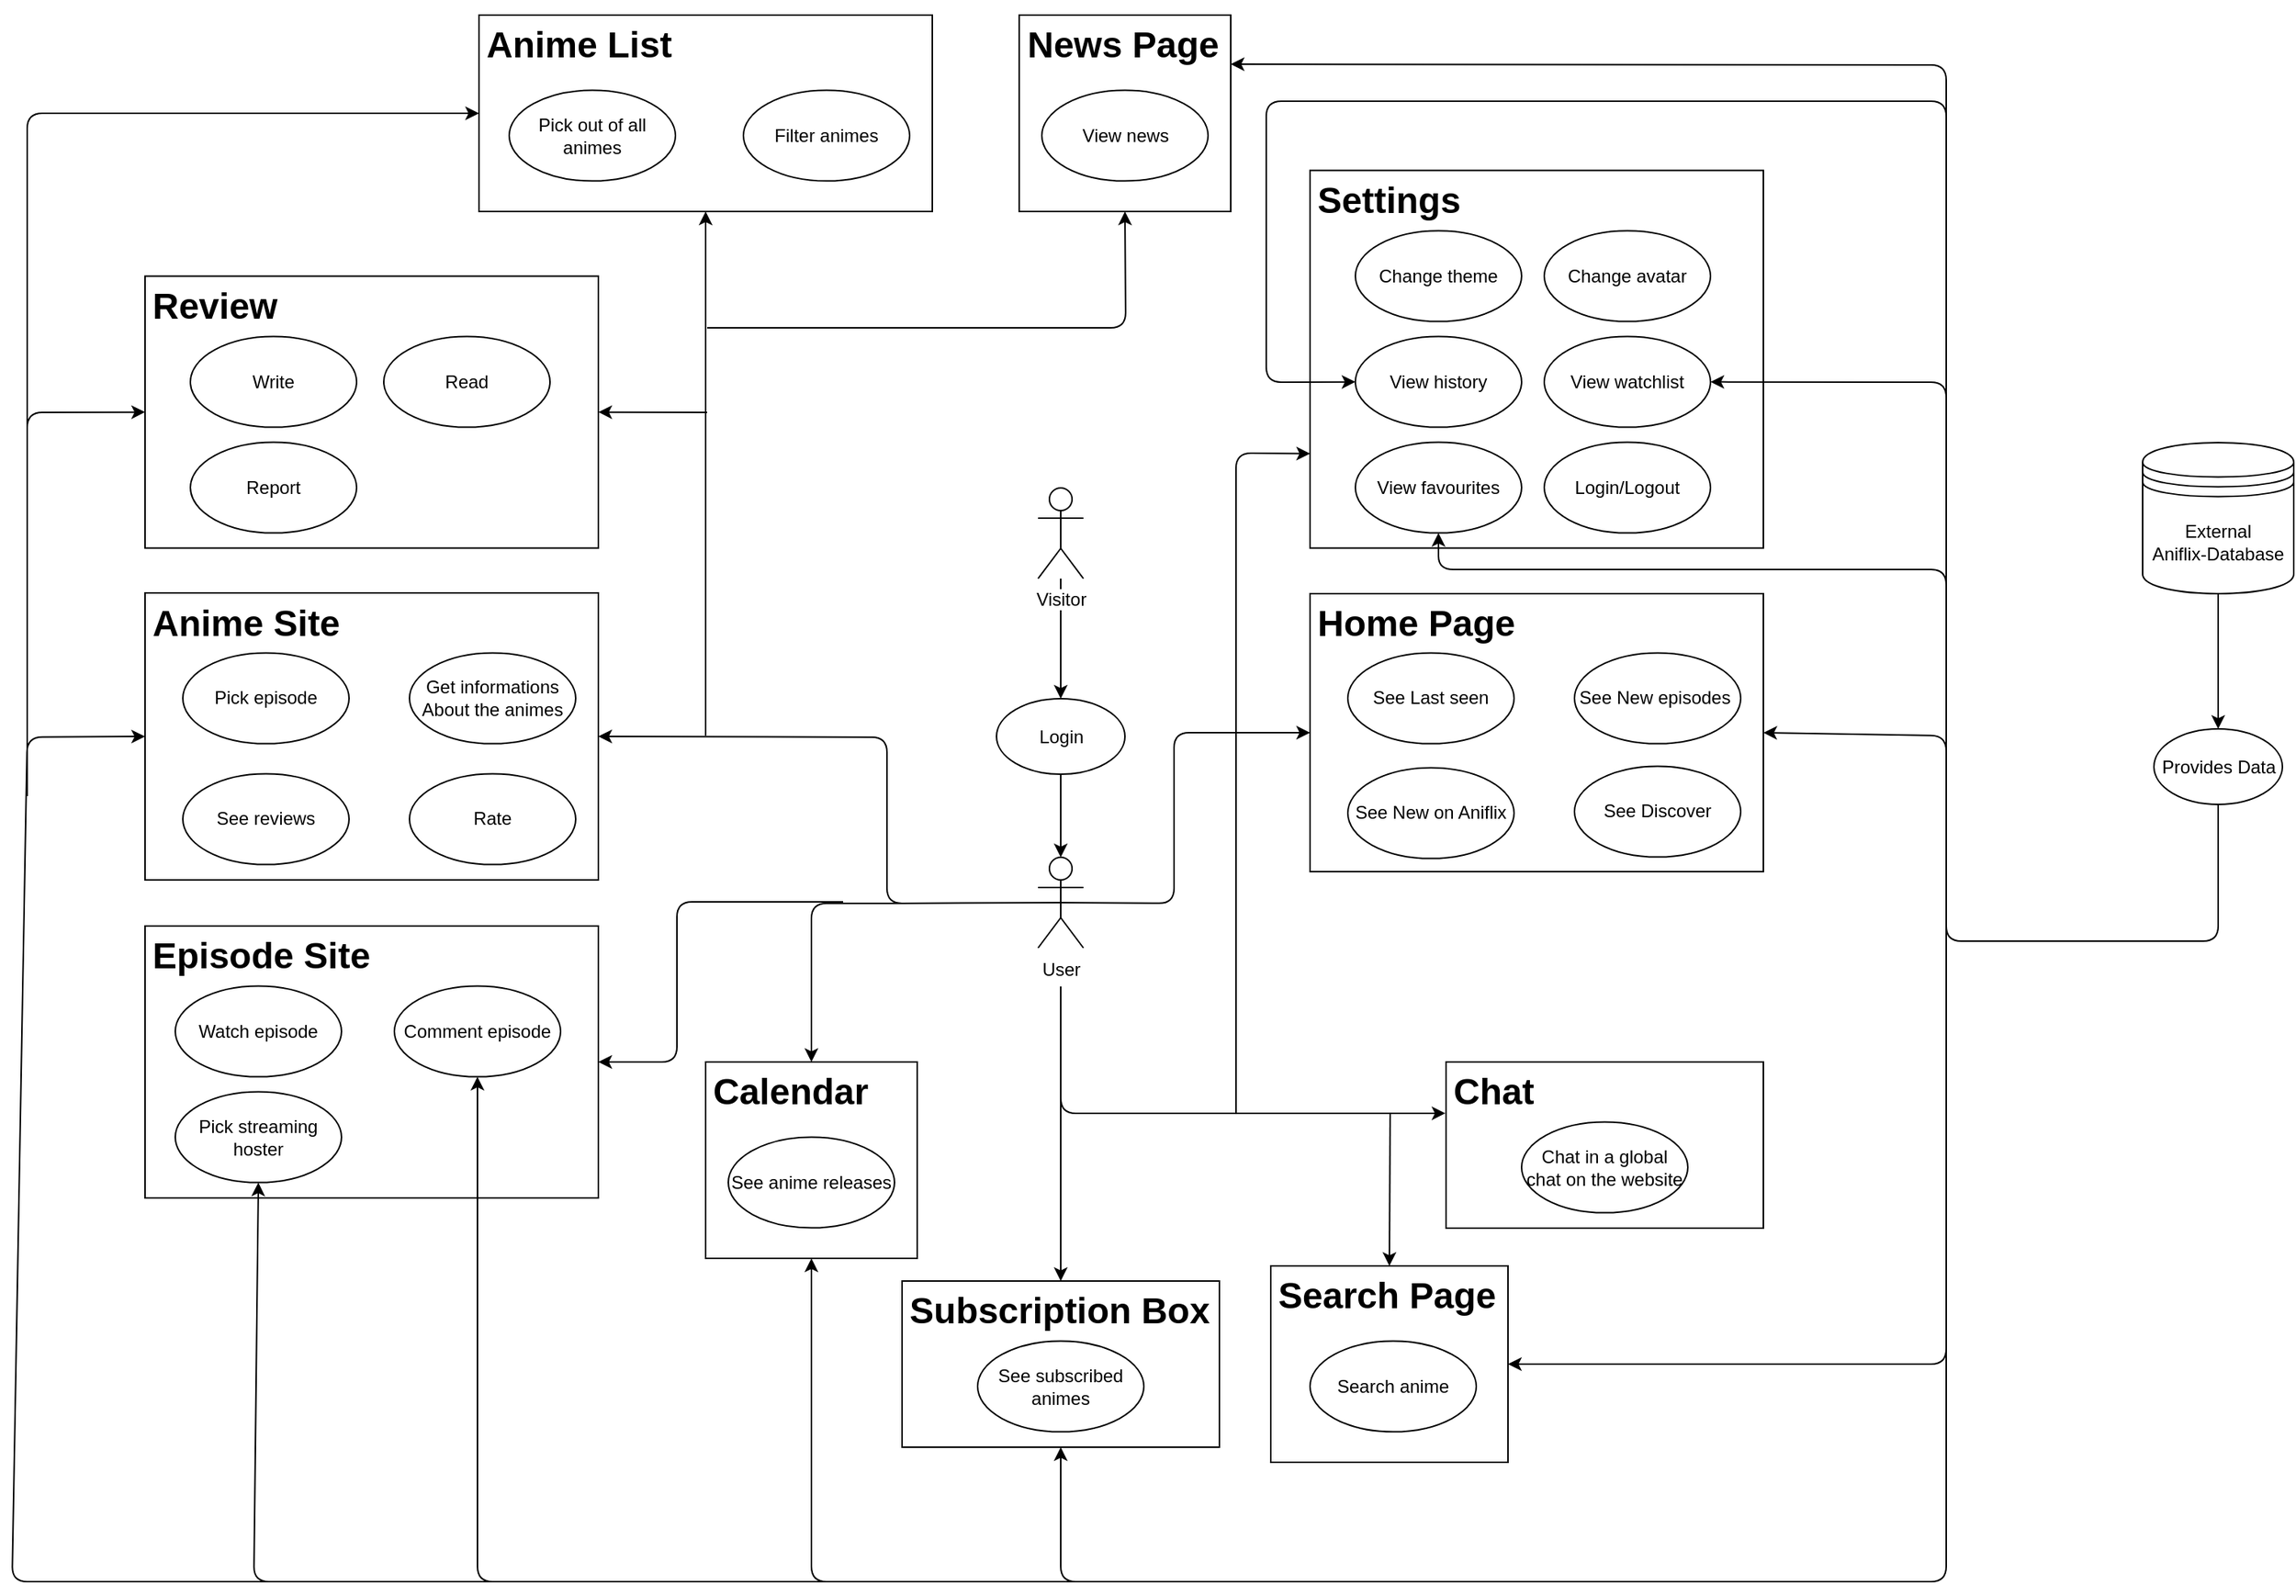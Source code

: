 <mxfile version="12.3.8" type="device" pages="1"><diagram id="pt7fApHACGY3ze_WT9kW" name="Page-1"><mxGraphModel dx="2962" dy="1170" grid="1" gridSize="10" guides="1" tooltips="1" connect="1" arrows="1" fold="1" page="1" pageScale="1" pageWidth="827" pageHeight="1169" math="0" shadow="0"><root><mxCell id="0"/><mxCell id="1" parent="0"/><mxCell id="t0nJgLdUshQN2bUztaGZ-39" value="" style="edgeStyle=orthogonalEdgeStyle;rounded=0;orthogonalLoop=1;jettySize=auto;html=1;" parent="1" source="ZIoJNH3yKpQpnbWs7EYB-1" target="ZIoJNH3yKpQpnbWs7EYB-12" edge="1"><mxGeometry relative="1" as="geometry"/></mxCell><mxCell id="ZIoJNH3yKpQpnbWs7EYB-1" value="Visitor" style="shape=umlActor;verticalLabelPosition=bottom;labelBackgroundColor=#ffffff;verticalAlign=top;html=1;outlineConnect=0;" parent="1" vertex="1"><mxGeometry x="259" y="346" width="30" height="60" as="geometry"/></mxCell><mxCell id="ZIoJNH3yKpQpnbWs7EYB-2" value="User" style="shape=umlActor;verticalLabelPosition=bottom;labelBackgroundColor=#ffffff;verticalAlign=top;html=1;outlineConnect=0;" parent="1" vertex="1"><mxGeometry x="259" y="590.5" width="30" height="60" as="geometry"/></mxCell><mxCell id="ZIoJNH3yKpQpnbWs7EYB-14" style="edgeStyle=orthogonalEdgeStyle;rounded=0;orthogonalLoop=1;jettySize=auto;html=1;exitX=0.5;exitY=1;exitDx=0;exitDy=0;entryX=0.5;entryY=0;entryDx=0;entryDy=0;entryPerimeter=0;" parent="1" source="ZIoJNH3yKpQpnbWs7EYB-12" target="ZIoJNH3yKpQpnbWs7EYB-2" edge="1"><mxGeometry relative="1" as="geometry"/></mxCell><mxCell id="ZIoJNH3yKpQpnbWs7EYB-12" value="Login" style="ellipse;whiteSpace=wrap;html=1;" parent="1" vertex="1"><mxGeometry x="231.5" y="485.5" width="85" height="50" as="geometry"/></mxCell><mxCell id="ZIoJNH3yKpQpnbWs7EYB-25" value="&lt;h1&gt;Settings&lt;/h1&gt;" style="text;html=1;strokeColor=#000000;fillColor=none;spacing=5;spacingTop=-20;whiteSpace=wrap;overflow=hidden;rounded=0;" parent="1" vertex="1"><mxGeometry x="439" y="135.8" width="300" height="250" as="geometry"/></mxCell><mxCell id="ZIoJNH3yKpQpnbWs7EYB-27" value="Change theme" style="ellipse;whiteSpace=wrap;html=1;strokeColor=#000000;" parent="1" vertex="1"><mxGeometry x="469" y="175.8" width="110" height="60" as="geometry"/></mxCell><mxCell id="ZIoJNH3yKpQpnbWs7EYB-28" value="Change avatar" style="ellipse;whiteSpace=wrap;html=1;" parent="1" vertex="1"><mxGeometry x="594" y="175.8" width="110" height="60" as="geometry"/></mxCell><mxCell id="ZIoJNH3yKpQpnbWs7EYB-30" value="View history" style="ellipse;whiteSpace=wrap;html=1;" parent="1" vertex="1"><mxGeometry x="469" y="245.8" width="110" height="60" as="geometry"/></mxCell><mxCell id="ZIoJNH3yKpQpnbWs7EYB-31" value="View watchlist&lt;span style=&quot;font-family: &amp;#34;helvetica&amp;#34; , &amp;#34;arial&amp;#34; , sans-serif ; font-size: 0px ; white-space: nowrap&quot;&gt;%3CmxGraphModel%3E%3Croot%3E%3CmxCell%20id%3D%220%22%2F%3E%3CmxCell%20id%3D%221%22%20parent%3D%220%22%2F%3E%3CmxCell%20id%3D%222%22%20value%3D%22%22%20style%3D%22ellipse%3BwhiteSpace%3Dwrap%3Bhtml%3D1%3B%22%20vertex%3D%221%22%20parent%3D%221%22%3E%3CmxGeometry%20x%3D%22260%22%20y%3D%22190%22%20width%3D%22110%22%20height%3D%2260%22%20as%3D%22geometry%22%2F%3E%3C%2FmxCell%3E%3C%2Froot%3E%3C%2FmxGraphModel%3E&lt;/span&gt;" style="ellipse;whiteSpace=wrap;html=1;" parent="1" vertex="1"><mxGeometry x="594" y="245.8" width="110" height="60" as="geometry"/></mxCell><mxCell id="ZIoJNH3yKpQpnbWs7EYB-32" value="View favourites" style="ellipse;whiteSpace=wrap;html=1;" parent="1" vertex="1"><mxGeometry x="469" y="315.8" width="110" height="60" as="geometry"/></mxCell><mxCell id="ZIoJNH3yKpQpnbWs7EYB-33" value="Login/Logout" style="ellipse;whiteSpace=wrap;html=1;" parent="1" vertex="1"><mxGeometry x="594" y="315.8" width="110" height="60" as="geometry"/></mxCell><mxCell id="t0nJgLdUshQN2bUztaGZ-1" value="&lt;h1&gt;Home Page&lt;/h1&gt;" style="text;html=1;strokeColor=#000000;fillColor=none;spacing=5;spacingTop=-20;whiteSpace=wrap;overflow=hidden;rounded=0;" parent="1" vertex="1"><mxGeometry x="439" y="416" width="300" height="184" as="geometry"/></mxCell><mxCell id="t0nJgLdUshQN2bUztaGZ-2" value="See New episodes&amp;nbsp;" style="ellipse;whiteSpace=wrap;html=1;strokeColor=#000000;" parent="1" vertex="1"><mxGeometry x="614" y="455.3" width="110" height="60" as="geometry"/></mxCell><mxCell id="t0nJgLdUshQN2bUztaGZ-3" value="See Last seen" style="ellipse;whiteSpace=wrap;html=1;strokeColor=#000000;" parent="1" vertex="1"><mxGeometry x="464" y="455.3" width="110" height="60" as="geometry"/></mxCell><mxCell id="t0nJgLdUshQN2bUztaGZ-4" value="See New on Aniflix" style="ellipse;whiteSpace=wrap;html=1;strokeColor=#000000;" parent="1" vertex="1"><mxGeometry x="464" y="531.3" width="110" height="60" as="geometry"/></mxCell><mxCell id="t0nJgLdUshQN2bUztaGZ-5" value="See Discover" style="ellipse;whiteSpace=wrap;html=1;strokeColor=#000000;" parent="1" vertex="1"><mxGeometry x="614" y="530.3" width="110" height="60" as="geometry"/></mxCell><mxCell id="t0nJgLdUshQN2bUztaGZ-7" value="&lt;h1&gt;Anime Site&lt;/h1&gt;" style="text;html=1;strokeColor=#000000;fillColor=none;spacing=5;spacingTop=-20;whiteSpace=wrap;overflow=hidden;rounded=0;" parent="1" vertex="1"><mxGeometry x="-332" y="415.5" width="300" height="190" as="geometry"/></mxCell><mxCell id="t0nJgLdUshQN2bUztaGZ-8" value="Get informations About the animes" style="ellipse;whiteSpace=wrap;html=1;strokeColor=#000000;" parent="1" vertex="1"><mxGeometry x="-157" y="455.3" width="110" height="60" as="geometry"/></mxCell><mxCell id="t0nJgLdUshQN2bUztaGZ-9" value="Pick episode" style="ellipse;whiteSpace=wrap;html=1;strokeColor=#000000;" parent="1" vertex="1"><mxGeometry x="-307" y="455.3" width="110" height="60" as="geometry"/></mxCell><mxCell id="t0nJgLdUshQN2bUztaGZ-11" value="See reviews" style="ellipse;whiteSpace=wrap;html=1;strokeColor=#000000;" parent="1" vertex="1"><mxGeometry x="-307" y="535.3" width="110" height="60" as="geometry"/></mxCell><mxCell id="t0nJgLdUshQN2bUztaGZ-12" value="&lt;h1&gt;Review&lt;/h1&gt;" style="text;html=1;strokeColor=#000000;fillColor=none;spacing=5;spacingTop=-20;whiteSpace=wrap;overflow=hidden;rounded=0;" parent="1" vertex="1"><mxGeometry x="-332" y="205.8" width="300" height="180" as="geometry"/></mxCell><mxCell id="t0nJgLdUshQN2bUztaGZ-13" value="Report" style="ellipse;whiteSpace=wrap;html=1;" parent="1" vertex="1"><mxGeometry x="-302" y="315.8" width="110" height="60" as="geometry"/></mxCell><mxCell id="t0nJgLdUshQN2bUztaGZ-14" value="Write" style="ellipse;whiteSpace=wrap;html=1;" parent="1" vertex="1"><mxGeometry x="-302" y="245.8" width="110" height="60" as="geometry"/></mxCell><mxCell id="t0nJgLdUshQN2bUztaGZ-15" value="Read" style="ellipse;whiteSpace=wrap;html=1;" parent="1" vertex="1"><mxGeometry x="-174" y="245.8" width="110" height="60" as="geometry"/></mxCell><mxCell id="t0nJgLdUshQN2bUztaGZ-17" value="&lt;h1&gt;Anime List&lt;/h1&gt;" style="text;html=1;strokeColor=#000000;fillColor=none;spacing=5;spacingTop=-20;whiteSpace=wrap;overflow=hidden;rounded=0;" parent="1" vertex="1"><mxGeometry x="-111" y="33" width="300" height="130" as="geometry"/></mxCell><mxCell id="t0nJgLdUshQN2bUztaGZ-19" value="Filter animes" style="ellipse;whiteSpace=wrap;html=1;strokeColor=#000000;" parent="1" vertex="1"><mxGeometry x="64" y="82.8" width="110" height="60" as="geometry"/></mxCell><mxCell id="t0nJgLdUshQN2bUztaGZ-22" value="Pick out of all animes" style="ellipse;whiteSpace=wrap;html=1;strokeColor=#000000;" parent="1" vertex="1"><mxGeometry x="-91" y="82.8" width="110" height="60" as="geometry"/></mxCell><mxCell id="t0nJgLdUshQN2bUztaGZ-23" value="&lt;h1&gt;Calendar&lt;/h1&gt;" style="text;html=1;strokeColor=#000000;fillColor=none;spacing=5;spacingTop=-20;whiteSpace=wrap;overflow=hidden;rounded=0;" parent="1" vertex="1"><mxGeometry x="39" y="726" width="140" height="130" as="geometry"/></mxCell><mxCell id="t0nJgLdUshQN2bUztaGZ-25" value="See anime releases" style="ellipse;whiteSpace=wrap;html=1;strokeColor=#000000;" parent="1" vertex="1"><mxGeometry x="54" y="775.8" width="110" height="60" as="geometry"/></mxCell><mxCell id="t0nJgLdUshQN2bUztaGZ-28" value="&lt;h1&gt;Episode Site&lt;/h1&gt;" style="text;html=1;strokeColor=#000000;fillColor=none;spacing=5;spacingTop=-20;whiteSpace=wrap;overflow=hidden;rounded=0;" parent="1" vertex="1"><mxGeometry x="-332" y="636" width="300" height="180" as="geometry"/></mxCell><mxCell id="t0nJgLdUshQN2bUztaGZ-29" value="Watch episode" style="ellipse;whiteSpace=wrap;html=1;strokeColor=#000000;" parent="1" vertex="1"><mxGeometry x="-312" y="675.8" width="110" height="60" as="geometry"/></mxCell><mxCell id="t0nJgLdUshQN2bUztaGZ-30" value="Comment episode" style="ellipse;whiteSpace=wrap;html=1;strokeColor=#000000;" parent="1" vertex="1"><mxGeometry x="-167" y="675.8" width="110" height="60" as="geometry"/></mxCell><mxCell id="t0nJgLdUshQN2bUztaGZ-31" value="Pick streaming hoster" style="ellipse;whiteSpace=wrap;html=1;strokeColor=#000000;" parent="1" vertex="1"><mxGeometry x="-312" y="745.8" width="110" height="60" as="geometry"/></mxCell><mxCell id="t0nJgLdUshQN2bUztaGZ-32" value="&lt;h1&gt;Subscription Box&lt;/h1&gt;" style="text;html=1;strokeColor=#000000;fillColor=none;spacing=5;spacingTop=-20;whiteSpace=wrap;overflow=hidden;rounded=0;" parent="1" vertex="1"><mxGeometry x="169" y="871" width="210" height="110" as="geometry"/></mxCell><mxCell id="t0nJgLdUshQN2bUztaGZ-33" value="See subscribed animes" style="ellipse;whiteSpace=wrap;html=1;strokeColor=#000000;" parent="1" vertex="1"><mxGeometry x="219" y="910.8" width="110" height="60" as="geometry"/></mxCell><mxCell id="t0nJgLdUshQN2bUztaGZ-36" value="&lt;h1&gt;Chat&lt;/h1&gt;" style="text;html=1;strokeColor=#000000;fillColor=none;spacing=5;spacingTop=-20;whiteSpace=wrap;overflow=hidden;rounded=0;" parent="1" vertex="1"><mxGeometry x="529" y="726" width="210" height="110" as="geometry"/></mxCell><mxCell id="t0nJgLdUshQN2bUztaGZ-37" value="Chat in a global chat on the website" style="ellipse;whiteSpace=wrap;html=1;strokeColor=#000000;" parent="1" vertex="1"><mxGeometry x="579" y="765.8" width="110" height="60" as="geometry"/></mxCell><mxCell id="t0nJgLdUshQN2bUztaGZ-41" value="" style="endArrow=classic;html=1;exitX=0.5;exitY=0.5;exitDx=0;exitDy=0;exitPerimeter=0;entryX=0;entryY=0.5;entryDx=0;entryDy=0;" parent="1" source="ZIoJNH3yKpQpnbWs7EYB-2" target="t0nJgLdUshQN2bUztaGZ-1" edge="1"><mxGeometry width="50" height="50" relative="1" as="geometry"><mxPoint x="349" y="686" as="sourcePoint"/><mxPoint x="399" y="636" as="targetPoint"/><Array as="points"><mxPoint x="349" y="621"/><mxPoint x="349" y="508"/></Array></mxGeometry></mxCell><mxCell id="t0nJgLdUshQN2bUztaGZ-44" value="" style="endArrow=classic;html=1;entryX=-0.002;entryY=0.309;entryDx=0;entryDy=0;entryPerimeter=0;" parent="1" target="t0nJgLdUshQN2bUztaGZ-36" edge="1"><mxGeometry width="50" height="50" relative="1" as="geometry"><mxPoint x="274" y="676" as="sourcePoint"/><mxPoint x="399" y="686" as="targetPoint"/><Array as="points"><mxPoint x="274" y="760"/></Array></mxGeometry></mxCell><mxCell id="t0nJgLdUshQN2bUztaGZ-46" value="" style="endArrow=classic;html=1;exitX=0.5;exitY=0.5;exitDx=0;exitDy=0;exitPerimeter=0;entryX=1;entryY=0.5;entryDx=0;entryDy=0;" parent="1" source="ZIoJNH3yKpQpnbWs7EYB-2" target="t0nJgLdUshQN2bUztaGZ-7" edge="1"><mxGeometry width="50" height="50" relative="1" as="geometry"><mxPoint x="129" y="616" as="sourcePoint"/><mxPoint x="179" y="566" as="targetPoint"/><Array as="points"><mxPoint x="159" y="621"/><mxPoint x="159" y="511"/></Array></mxGeometry></mxCell><mxCell id="t0nJgLdUshQN2bUztaGZ-48" value="" style="endArrow=classic;html=1;entryX=0.5;entryY=0;entryDx=0;entryDy=0;" parent="1" target="t0nJgLdUshQN2bUztaGZ-32" edge="1"><mxGeometry width="50" height="50" relative="1" as="geometry"><mxPoint x="274" y="676" as="sourcePoint"/><mxPoint x="309" y="786" as="targetPoint"/></mxGeometry></mxCell><mxCell id="t0nJgLdUshQN2bUztaGZ-49" value="Rate" style="ellipse;whiteSpace=wrap;html=1;strokeColor=#000000;" parent="1" vertex="1"><mxGeometry x="-157" y="535.3" width="110" height="60" as="geometry"/></mxCell><mxCell id="t0nJgLdUshQN2bUztaGZ-53" value="" style="endArrow=classic;html=1;entryX=0.5;entryY=0;entryDx=0;entryDy=0;" parent="1" target="t0nJgLdUshQN2bUztaGZ-23" edge="1"><mxGeometry width="50" height="50" relative="1" as="geometry"><mxPoint x="169" y="621" as="sourcePoint"/><mxPoint x="169" y="656" as="targetPoint"/><Array as="points"><mxPoint x="109" y="621"/></Array></mxGeometry></mxCell><mxCell id="t0nJgLdUshQN2bUztaGZ-56" value="" style="endArrow=classic;html=1;entryX=0;entryY=0.75;entryDx=0;entryDy=0;" parent="1" target="ZIoJNH3yKpQpnbWs7EYB-25" edge="1"><mxGeometry width="50" height="50" relative="1" as="geometry"><mxPoint x="390" y="760" as="sourcePoint"/><mxPoint x="390" y="670" as="targetPoint"/><Array as="points"><mxPoint x="390" y="323"/></Array></mxGeometry></mxCell><mxCell id="xEClZYmFUzpZyLoxHsxd-1" value="" style="endArrow=classic;html=1;entryX=1;entryY=0.5;entryDx=0;entryDy=0;" parent="1" target="t0nJgLdUshQN2bUztaGZ-12" edge="1"><mxGeometry width="50" height="50" relative="1" as="geometry"><mxPoint x="40" y="296" as="sourcePoint"/><mxPoint x="230" y="290" as="targetPoint"/></mxGeometry></mxCell><mxCell id="xEClZYmFUzpZyLoxHsxd-2" value="" style="endArrow=classic;html=1;entryX=1;entryY=0.5;entryDx=0;entryDy=0;" parent="1" target="t0nJgLdUshQN2bUztaGZ-28" edge="1"><mxGeometry width="50" height="50" relative="1" as="geometry"><mxPoint x="130" y="620" as="sourcePoint"/><mxPoint y="620" as="targetPoint"/><Array as="points"><mxPoint x="20" y="620"/><mxPoint x="20" y="726"/></Array></mxGeometry></mxCell><mxCell id="RFHPNCwyK3DUT_wtP6G_-3" value="&lt;h1&gt;News Page&lt;/h1&gt;" style="text;html=1;strokeColor=#000000;fillColor=none;spacing=5;spacingTop=-20;whiteSpace=wrap;overflow=hidden;rounded=0;" parent="1" vertex="1"><mxGeometry x="246.5" y="33" width="140" height="130" as="geometry"/></mxCell><mxCell id="RFHPNCwyK3DUT_wtP6G_-4" value="View news" style="ellipse;whiteSpace=wrap;html=1;strokeColor=#000000;" parent="1" vertex="1"><mxGeometry x="261.5" y="82.8" width="110" height="60" as="geometry"/></mxCell><mxCell id="RFHPNCwyK3DUT_wtP6G_-5" value="" style="endArrow=classic;html=1;entryX=0.5;entryY=1;entryDx=0;entryDy=0;" parent="1" target="t0nJgLdUshQN2bUztaGZ-17" edge="1"><mxGeometry width="50" height="50" relative="1" as="geometry"><mxPoint x="39" y="510" as="sourcePoint"/><mxPoint x="100" y="360" as="targetPoint"/></mxGeometry></mxCell><mxCell id="RFHPNCwyK3DUT_wtP6G_-6" value="" style="endArrow=classic;html=1;entryX=0.5;entryY=1;entryDx=0;entryDy=0;" parent="1" target="RFHPNCwyK3DUT_wtP6G_-3" edge="1"><mxGeometry width="50" height="50" relative="1" as="geometry"><mxPoint x="40" y="240" as="sourcePoint"/><mxPoint x="160" y="260" as="targetPoint"/><Array as="points"><mxPoint x="317" y="240"/></Array></mxGeometry></mxCell><mxCell id="RFHPNCwyK3DUT_wtP6G_-8" value="&lt;h1&gt;Search Page&lt;/h1&gt;" style="text;html=1;strokeColor=#000000;fillColor=none;spacing=5;spacingTop=-20;whiteSpace=wrap;overflow=hidden;rounded=0;" parent="1" vertex="1"><mxGeometry x="413" y="861" width="157" height="130" as="geometry"/></mxCell><mxCell id="RFHPNCwyK3DUT_wtP6G_-9" value="Search anime" style="ellipse;whiteSpace=wrap;html=1;strokeColor=#000000;" parent="1" vertex="1"><mxGeometry x="439" y="910.8" width="110" height="60" as="geometry"/></mxCell><mxCell id="RFHPNCwyK3DUT_wtP6G_-10" value="" style="endArrow=classic;html=1;entryX=0.5;entryY=0;entryDx=0;entryDy=0;" parent="1" target="RFHPNCwyK3DUT_wtP6G_-8" edge="1"><mxGeometry width="50" height="50" relative="1" as="geometry"><mxPoint x="492" y="760" as="sourcePoint"/><mxPoint x="490" y="780" as="targetPoint"/></mxGeometry></mxCell><mxCell id="AVFdidrb9CzURhBgB_r7-1" value="External&lt;br&gt;Aniflix-Database" style="shape=datastore;whiteSpace=wrap;html=1;" vertex="1" parent="1"><mxGeometry x="990" y="316" width="100" height="100" as="geometry"/></mxCell><mxCell id="AVFdidrb9CzURhBgB_r7-4" value="" style="endArrow=classic;html=1;entryX=1;entryY=0.5;entryDx=0;entryDy=0;exitX=0.5;exitY=1;exitDx=0;exitDy=0;" edge="1" parent="1" source="AVFdidrb9CzURhBgB_r7-17" target="t0nJgLdUshQN2bUztaGZ-1"><mxGeometry width="50" height="50" relative="1" as="geometry"><mxPoint x="1030" y="646" as="sourcePoint"/><mxPoint x="950" y="620" as="targetPoint"/><Array as="points"><mxPoint x="1040" y="646"/><mxPoint x="860" y="646"/><mxPoint x="860" y="510"/></Array></mxGeometry></mxCell><mxCell id="AVFdidrb9CzURhBgB_r7-5" value="" style="endArrow=classic;html=1;entryX=0.5;entryY=1;entryDx=0;entryDy=0;" edge="1" parent="1" target="ZIoJNH3yKpQpnbWs7EYB-32"><mxGeometry width="50" height="50" relative="1" as="geometry"><mxPoint x="860" y="550" as="sourcePoint"/><mxPoint x="860" y="230" as="targetPoint"/><Array as="points"><mxPoint x="860" y="400"/><mxPoint x="524" y="400"/></Array></mxGeometry></mxCell><mxCell id="AVFdidrb9CzURhBgB_r7-6" value="" style="endArrow=classic;html=1;entryX=1;entryY=0.5;entryDx=0;entryDy=0;" edge="1" parent="1" target="ZIoJNH3yKpQpnbWs7EYB-31"><mxGeometry width="50" height="50" relative="1" as="geometry"><mxPoint x="860" y="450" as="sourcePoint"/><mxPoint x="890" y="280" as="targetPoint"/><Array as="points"><mxPoint x="860" y="276"/></Array></mxGeometry></mxCell><mxCell id="AVFdidrb9CzURhBgB_r7-7" value="" style="endArrow=classic;html=1;entryX=0;entryY=0.5;entryDx=0;entryDy=0;" edge="1" parent="1" target="ZIoJNH3yKpQpnbWs7EYB-30"><mxGeometry width="50" height="50" relative="1" as="geometry"><mxPoint x="860" y="320" as="sourcePoint"/><mxPoint x="880" y="190" as="targetPoint"/><Array as="points"><mxPoint x="860" y="90"/><mxPoint x="410" y="90"/><mxPoint x="410" y="276"/></Array></mxGeometry></mxCell><mxCell id="AVFdidrb9CzURhBgB_r7-8" value="" style="endArrow=classic;html=1;entryX=1;entryY=0.5;entryDx=0;entryDy=0;" edge="1" parent="1" target="RFHPNCwyK3DUT_wtP6G_-8"><mxGeometry width="50" height="50" relative="1" as="geometry"><mxPoint x="860" y="610" as="sourcePoint"/><mxPoint x="890" y="830" as="targetPoint"/><Array as="points"><mxPoint x="860" y="926"/></Array></mxGeometry></mxCell><mxCell id="AVFdidrb9CzURhBgB_r7-9" value="" style="endArrow=classic;html=1;entryX=0.5;entryY=1;entryDx=0;entryDy=0;" edge="1" parent="1" target="t0nJgLdUshQN2bUztaGZ-32"><mxGeometry width="50" height="50" relative="1" as="geometry"><mxPoint x="860" y="870" as="sourcePoint"/><mxPoint x="440" y="1050" as="targetPoint"/><Array as="points"><mxPoint x="860" y="1070"/><mxPoint x="274" y="1070"/></Array></mxGeometry></mxCell><mxCell id="AVFdidrb9CzURhBgB_r7-10" value="" style="endArrow=classic;html=1;entryX=0.5;entryY=1;entryDx=0;entryDy=0;" edge="1" parent="1" target="t0nJgLdUshQN2bUztaGZ-23"><mxGeometry width="50" height="50" relative="1" as="geometry"><mxPoint x="330" y="1070" as="sourcePoint"/><mxPoint x="130" y="1030" as="targetPoint"/><Array as="points"><mxPoint x="109" y="1070"/></Array></mxGeometry></mxCell><mxCell id="AVFdidrb9CzURhBgB_r7-11" value="" style="endArrow=classic;html=1;entryX=0.5;entryY=1;entryDx=0;entryDy=0;" edge="1" parent="1" target="t0nJgLdUshQN2bUztaGZ-31"><mxGeometry width="50" height="50" relative="1" as="geometry"><mxPoint x="170" y="1070" as="sourcePoint"/><mxPoint x="-170" y="920" as="targetPoint"/><Array as="points"><mxPoint x="-260" y="1070"/></Array></mxGeometry></mxCell><mxCell id="AVFdidrb9CzURhBgB_r7-12" value="" style="endArrow=classic;html=1;entryX=0.5;entryY=1;entryDx=0;entryDy=0;" edge="1" parent="1" target="t0nJgLdUshQN2bUztaGZ-30"><mxGeometry width="50" height="50" relative="1" as="geometry"><mxPoint x="-10" y="1070" as="sourcePoint"/><mxPoint x="-460" y="650" as="targetPoint"/><Array as="points"><mxPoint x="-112" y="1070"/></Array></mxGeometry></mxCell><mxCell id="AVFdidrb9CzURhBgB_r7-13" value="" style="endArrow=classic;html=1;entryX=0;entryY=0.5;entryDx=0;entryDy=0;" edge="1" parent="1" target="t0nJgLdUshQN2bUztaGZ-7"><mxGeometry width="50" height="50" relative="1" as="geometry"><mxPoint x="-200" y="1070" as="sourcePoint"/><mxPoint x="-460" y="660" as="targetPoint"/><Array as="points"><mxPoint x="-420" y="1070"/><mxPoint x="-410" y="511"/></Array></mxGeometry></mxCell><mxCell id="AVFdidrb9CzURhBgB_r7-14" value="" style="endArrow=classic;html=1;entryX=0;entryY=0.5;entryDx=0;entryDy=0;" edge="1" parent="1" target="t0nJgLdUshQN2bUztaGZ-12"><mxGeometry width="50" height="50" relative="1" as="geometry"><mxPoint x="-410" y="550" as="sourcePoint"/><mxPoint x="-400" y="280" as="targetPoint"/><Array as="points"><mxPoint x="-410" y="296"/></Array></mxGeometry></mxCell><mxCell id="AVFdidrb9CzURhBgB_r7-15" value="" style="endArrow=classic;html=1;entryX=1;entryY=0.25;entryDx=0;entryDy=0;" edge="1" parent="1" target="RFHPNCwyK3DUT_wtP6G_-3"><mxGeometry width="50" height="50" relative="1" as="geometry"><mxPoint x="860" y="120" as="sourcePoint"/><mxPoint x="600" y="40" as="targetPoint"/><Array as="points"><mxPoint x="860" y="66"/></Array></mxGeometry></mxCell><mxCell id="AVFdidrb9CzURhBgB_r7-16" value="" style="endArrow=classic;html=1;entryX=0;entryY=0.5;entryDx=0;entryDy=0;" edge="1" parent="1" target="t0nJgLdUshQN2bUztaGZ-17"><mxGeometry width="50" height="50" relative="1" as="geometry"><mxPoint x="-410" y="360" as="sourcePoint"/><mxPoint x="-370" y="150" as="targetPoint"/><Array as="points"><mxPoint x="-410" y="98"/></Array></mxGeometry></mxCell><mxCell id="AVFdidrb9CzURhBgB_r7-17" value="Provides Data" style="ellipse;whiteSpace=wrap;html=1;" vertex="1" parent="1"><mxGeometry x="997.5" y="505.5" width="85" height="50" as="geometry"/></mxCell><mxCell id="AVFdidrb9CzURhBgB_r7-18" value="" style="endArrow=classic;html=1;exitX=0.5;exitY=1;exitDx=0;exitDy=0;entryX=0.5;entryY=0;entryDx=0;entryDy=0;" edge="1" parent="1" source="AVFdidrb9CzURhBgB_r7-1" target="AVFdidrb9CzURhBgB_r7-17"><mxGeometry width="50" height="50" relative="1" as="geometry"><mxPoint x="920" y="500" as="sourcePoint"/><mxPoint x="970" y="450" as="targetPoint"/></mxGeometry></mxCell></root></mxGraphModel></diagram></mxfile>
